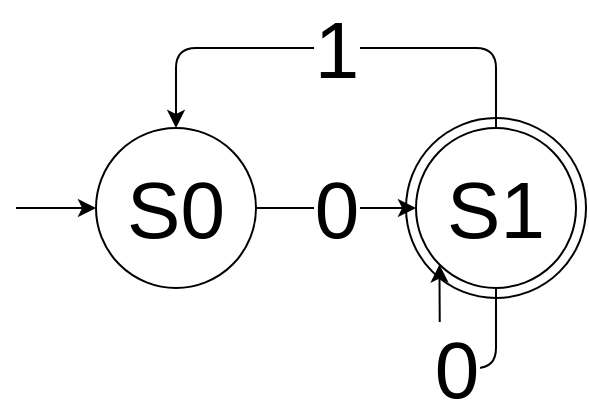 <mxfile>
    <diagram id="p_wWZ1KHNYwyK5s5vU2B" name="Automat">
        <mxGraphModel dx="585" dy="581" grid="1" gridSize="10" guides="1" tooltips="1" connect="1" arrows="1" fold="1" page="1" pageScale="1" pageWidth="850" pageHeight="1100" math="0" shadow="0">
            <root>
                <mxCell id="0"/>
                <mxCell id="1" parent="0"/>
                <mxCell id="2" value="&lt;font style=&quot;font-size: 40px&quot;&gt;S0&lt;/font&gt;" style="ellipse;whiteSpace=wrap;html=1;aspect=fixed;" parent="1" vertex="1">
                    <mxGeometry x="160" y="80" width="80" height="80" as="geometry"/>
                </mxCell>
                <mxCell id="3" value="&lt;font style=&quot;font-size: 40px&quot;&gt;S1&lt;/font&gt;" style="ellipse;whiteSpace=wrap;html=1;aspect=fixed;" parent="1" vertex="1">
                    <mxGeometry x="320" y="80" width="80" height="80" as="geometry"/>
                </mxCell>
                <mxCell id="4" value="0" style="endArrow=classic;html=1;fontSize=40;exitX=1;exitY=0.5;exitDx=0;exitDy=0;entryX=0;entryY=0.5;entryDx=0;entryDy=0;" parent="1" source="2" target="3" edge="1">
                    <mxGeometry width="50" height="50" relative="1" as="geometry">
                        <mxPoint x="310" y="190" as="sourcePoint"/>
                        <mxPoint x="360" y="140" as="targetPoint"/>
                    </mxGeometry>
                </mxCell>
                <mxCell id="5" value="" style="ellipse;whiteSpace=wrap;html=1;aspect=fixed;fontSize=40;fillColor=none;" parent="1" vertex="1">
                    <mxGeometry x="315" y="75" width="90" height="90" as="geometry"/>
                </mxCell>
                <mxCell id="6" value="1" style="endArrow=classic;html=1;fontSize=40;exitX=0.5;exitY=0;exitDx=0;exitDy=0;entryX=0.5;entryY=0;entryDx=0;entryDy=0;" parent="1" source="3" target="2" edge="1">
                    <mxGeometry width="50" height="50" relative="1" as="geometry">
                        <mxPoint x="370" y="60" as="sourcePoint"/>
                        <mxPoint x="320" y="10" as="targetPoint"/>
                        <Array as="points">
                            <mxPoint x="360" y="40"/>
                            <mxPoint x="200" y="40"/>
                        </Array>
                    </mxGeometry>
                </mxCell>
                <mxCell id="7" value="" style="endArrow=classic;html=1;fontSize=40;entryX=0;entryY=0.5;entryDx=0;entryDy=0;" parent="1" target="2" edge="1">
                    <mxGeometry width="50" height="50" relative="1" as="geometry">
                        <mxPoint x="120" y="120" as="sourcePoint"/>
                        <mxPoint x="100" y="90" as="targetPoint"/>
                    </mxGeometry>
                </mxCell>
                <mxCell id="8" value="0" style="endArrow=classic;html=1;fontSize=40;exitX=0.5;exitY=1;exitDx=0;exitDy=0;entryX=0;entryY=1;entryDx=0;entryDy=0;" edge="1" parent="1" source="3" target="3">
                    <mxGeometry width="50" height="50" relative="1" as="geometry">
                        <mxPoint x="350" y="220" as="sourcePoint"/>
                        <mxPoint x="400" y="170" as="targetPoint"/>
                        <Array as="points">
                            <mxPoint x="360" y="200"/>
                            <mxPoint x="332" y="200"/>
                        </Array>
                    </mxGeometry>
                </mxCell>
            </root>
        </mxGraphModel>
    </diagram>
</mxfile>
